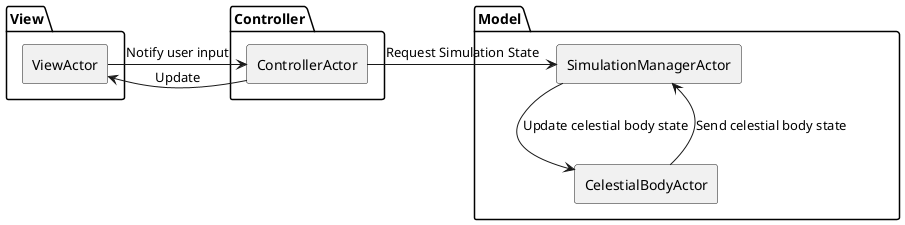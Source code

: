 @startuml

package View{
    rectangle ViewActor
}

package Controller{
    rectangle ControllerActor
}

package Model{
    rectangle SimulationManagerActor
    rectangle CelestialBodyActor
}

ViewActor -right-> ControllerActor: Notify user input
ControllerActor -left-> ViewActor: Update
ControllerActor -right-> SimulationManagerActor: Request Simulation State
SimulationManagerActor --> CelestialBodyActor: Update celestial body state
CelestialBodyActor --> SimulationManagerActor: Send celestial body state

@enduml